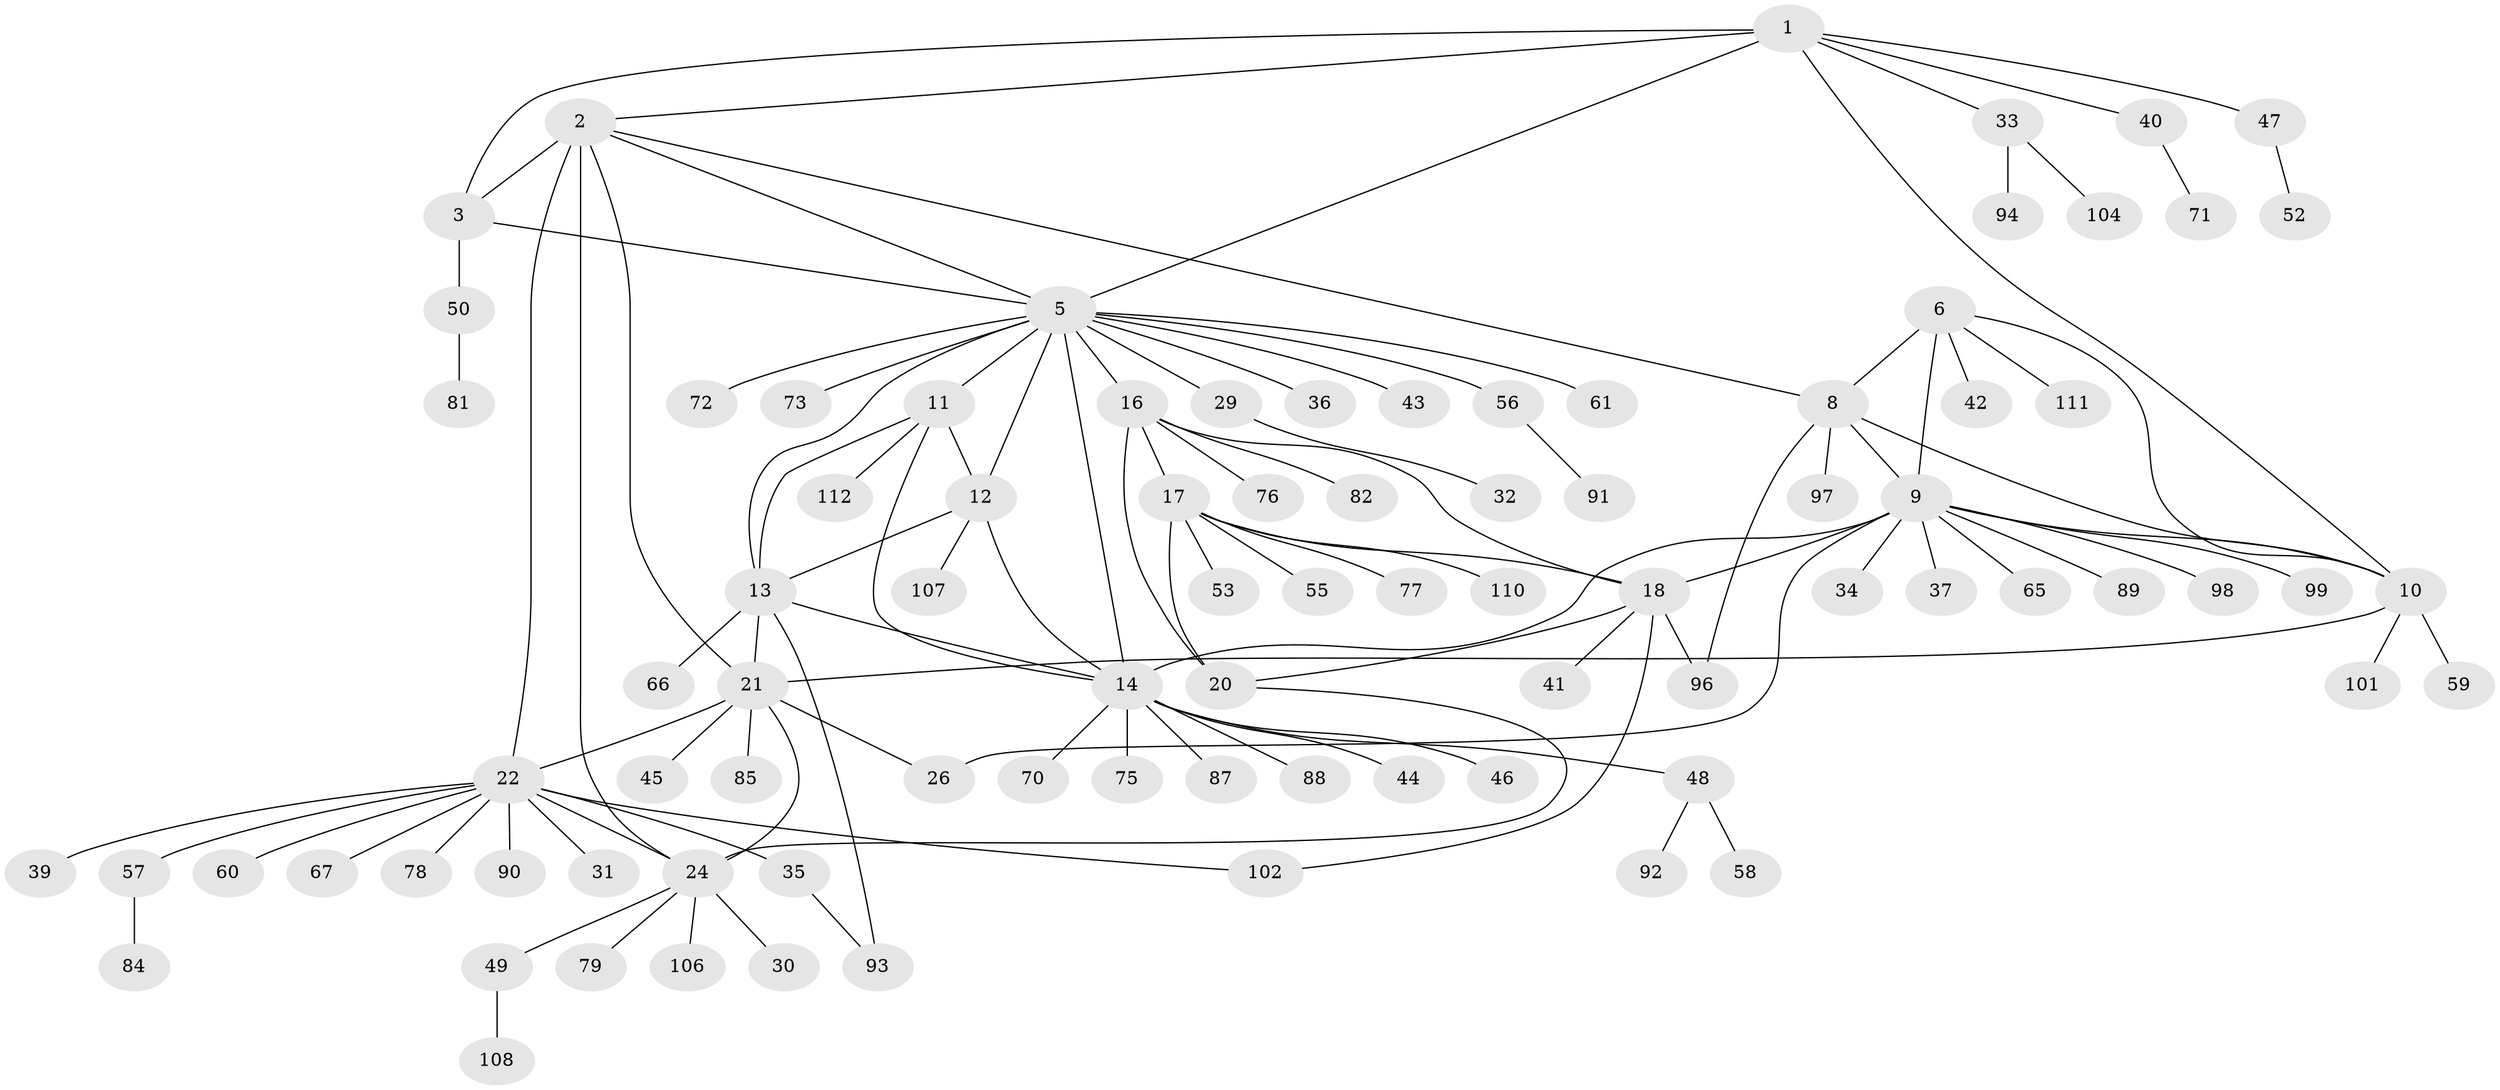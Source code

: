 // Generated by graph-tools (version 1.1) at 2025/24/03/03/25 07:24:17]
// undirected, 87 vertices, 114 edges
graph export_dot {
graph [start="1"]
  node [color=gray90,style=filled];
  1 [super="+28"];
  2 [super="+25"];
  3 [super="+4"];
  5 [super="+15"];
  6 [super="+7"];
  8 [super="+86"];
  9 [super="+83"];
  10 [super="+64"];
  11 [super="+27"];
  12;
  13;
  14 [super="+63"];
  16 [super="+19"];
  17 [super="+54"];
  18 [super="+103"];
  20 [super="+62"];
  21 [super="+38"];
  22 [super="+23"];
  24 [super="+80"];
  26;
  29;
  30 [super="+51"];
  31 [super="+69"];
  32;
  33;
  34;
  35;
  36;
  37;
  39;
  40;
  41;
  42;
  43;
  44;
  45;
  46;
  47 [super="+68"];
  48 [super="+74"];
  49;
  50;
  52;
  53;
  55;
  56;
  57;
  58;
  59;
  60;
  61;
  65;
  66;
  67;
  70;
  71;
  72;
  73;
  75 [super="+95"];
  76;
  77;
  78;
  79;
  81;
  82;
  84;
  85;
  87 [super="+109"];
  88;
  89;
  90;
  91;
  92;
  93 [super="+100"];
  94;
  96;
  97;
  98;
  99;
  101;
  102;
  104 [super="+105"];
  106;
  107;
  108;
  110;
  111;
  112;
  1 -- 2;
  1 -- 3 [weight=2];
  1 -- 5;
  1 -- 10;
  1 -- 33;
  1 -- 40;
  1 -- 47;
  2 -- 3 [weight=2];
  2 -- 5;
  2 -- 21;
  2 -- 22 [weight=2];
  2 -- 24;
  2 -- 8;
  3 -- 5 [weight=2];
  3 -- 50;
  5 -- 16 [weight=2];
  5 -- 29;
  5 -- 36;
  5 -- 43;
  5 -- 56;
  5 -- 61;
  5 -- 72;
  5 -- 73;
  5 -- 11;
  5 -- 12;
  5 -- 13;
  5 -- 14;
  6 -- 8 [weight=2];
  6 -- 9 [weight=2];
  6 -- 10 [weight=2];
  6 -- 42;
  6 -- 111;
  8 -- 9;
  8 -- 10;
  8 -- 97;
  8 -- 96;
  9 -- 10;
  9 -- 14;
  9 -- 18;
  9 -- 26;
  9 -- 34;
  9 -- 37;
  9 -- 65;
  9 -- 89;
  9 -- 98;
  9 -- 99;
  10 -- 21;
  10 -- 59;
  10 -- 101;
  11 -- 12;
  11 -- 13;
  11 -- 14;
  11 -- 112;
  12 -- 13;
  12 -- 14;
  12 -- 107;
  13 -- 14;
  13 -- 21;
  13 -- 66;
  13 -- 93;
  14 -- 44;
  14 -- 46;
  14 -- 48;
  14 -- 70;
  14 -- 75;
  14 -- 87;
  14 -- 88;
  16 -- 17 [weight=2];
  16 -- 18 [weight=2];
  16 -- 20 [weight=2];
  16 -- 76;
  16 -- 82;
  17 -- 18;
  17 -- 20;
  17 -- 53;
  17 -- 55;
  17 -- 77;
  17 -- 110;
  18 -- 20;
  18 -- 41;
  18 -- 96;
  18 -- 102;
  20 -- 24;
  21 -- 22 [weight=2];
  21 -- 24;
  21 -- 26;
  21 -- 45;
  21 -- 85;
  22 -- 24 [weight=2];
  22 -- 31;
  22 -- 78;
  22 -- 102;
  22 -- 35;
  22 -- 67;
  22 -- 39;
  22 -- 90;
  22 -- 60;
  22 -- 57;
  24 -- 30;
  24 -- 49;
  24 -- 79;
  24 -- 106;
  29 -- 32;
  33 -- 94;
  33 -- 104;
  35 -- 93;
  40 -- 71;
  47 -- 52;
  48 -- 58;
  48 -- 92;
  49 -- 108;
  50 -- 81;
  56 -- 91;
  57 -- 84;
}

